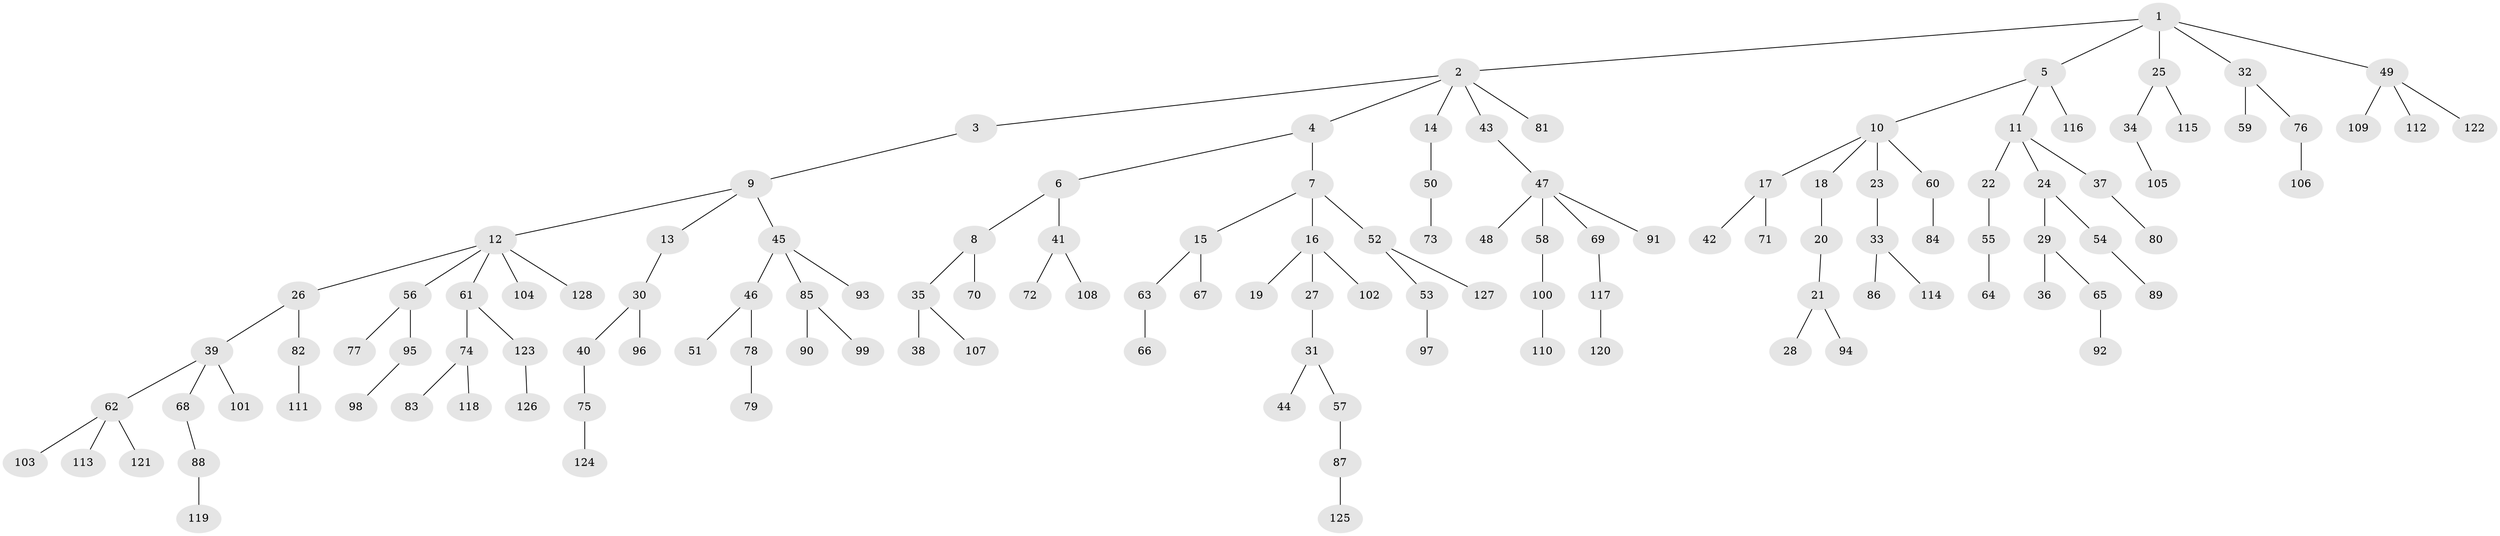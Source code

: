 // Generated by graph-tools (version 1.1) at 2025/53/03/09/25 04:53:12]
// undirected, 128 vertices, 127 edges
graph export_dot {
graph [start="1"]
  node [color=gray90,style=filled];
  1;
  2;
  3;
  4;
  5;
  6;
  7;
  8;
  9;
  10;
  11;
  12;
  13;
  14;
  15;
  16;
  17;
  18;
  19;
  20;
  21;
  22;
  23;
  24;
  25;
  26;
  27;
  28;
  29;
  30;
  31;
  32;
  33;
  34;
  35;
  36;
  37;
  38;
  39;
  40;
  41;
  42;
  43;
  44;
  45;
  46;
  47;
  48;
  49;
  50;
  51;
  52;
  53;
  54;
  55;
  56;
  57;
  58;
  59;
  60;
  61;
  62;
  63;
  64;
  65;
  66;
  67;
  68;
  69;
  70;
  71;
  72;
  73;
  74;
  75;
  76;
  77;
  78;
  79;
  80;
  81;
  82;
  83;
  84;
  85;
  86;
  87;
  88;
  89;
  90;
  91;
  92;
  93;
  94;
  95;
  96;
  97;
  98;
  99;
  100;
  101;
  102;
  103;
  104;
  105;
  106;
  107;
  108;
  109;
  110;
  111;
  112;
  113;
  114;
  115;
  116;
  117;
  118;
  119;
  120;
  121;
  122;
  123;
  124;
  125;
  126;
  127;
  128;
  1 -- 2;
  1 -- 5;
  1 -- 25;
  1 -- 32;
  1 -- 49;
  2 -- 3;
  2 -- 4;
  2 -- 14;
  2 -- 43;
  2 -- 81;
  3 -- 9;
  4 -- 6;
  4 -- 7;
  5 -- 10;
  5 -- 11;
  5 -- 116;
  6 -- 8;
  6 -- 41;
  7 -- 15;
  7 -- 16;
  7 -- 52;
  8 -- 35;
  8 -- 70;
  9 -- 12;
  9 -- 13;
  9 -- 45;
  10 -- 17;
  10 -- 18;
  10 -- 23;
  10 -- 60;
  11 -- 22;
  11 -- 24;
  11 -- 37;
  12 -- 26;
  12 -- 56;
  12 -- 61;
  12 -- 104;
  12 -- 128;
  13 -- 30;
  14 -- 50;
  15 -- 63;
  15 -- 67;
  16 -- 19;
  16 -- 27;
  16 -- 102;
  17 -- 42;
  17 -- 71;
  18 -- 20;
  20 -- 21;
  21 -- 28;
  21 -- 94;
  22 -- 55;
  23 -- 33;
  24 -- 29;
  24 -- 54;
  25 -- 34;
  25 -- 115;
  26 -- 39;
  26 -- 82;
  27 -- 31;
  29 -- 36;
  29 -- 65;
  30 -- 40;
  30 -- 96;
  31 -- 44;
  31 -- 57;
  32 -- 59;
  32 -- 76;
  33 -- 86;
  33 -- 114;
  34 -- 105;
  35 -- 38;
  35 -- 107;
  37 -- 80;
  39 -- 62;
  39 -- 68;
  39 -- 101;
  40 -- 75;
  41 -- 72;
  41 -- 108;
  43 -- 47;
  45 -- 46;
  45 -- 85;
  45 -- 93;
  46 -- 51;
  46 -- 78;
  47 -- 48;
  47 -- 58;
  47 -- 69;
  47 -- 91;
  49 -- 109;
  49 -- 112;
  49 -- 122;
  50 -- 73;
  52 -- 53;
  52 -- 127;
  53 -- 97;
  54 -- 89;
  55 -- 64;
  56 -- 77;
  56 -- 95;
  57 -- 87;
  58 -- 100;
  60 -- 84;
  61 -- 74;
  61 -- 123;
  62 -- 103;
  62 -- 113;
  62 -- 121;
  63 -- 66;
  65 -- 92;
  68 -- 88;
  69 -- 117;
  74 -- 83;
  74 -- 118;
  75 -- 124;
  76 -- 106;
  78 -- 79;
  82 -- 111;
  85 -- 90;
  85 -- 99;
  87 -- 125;
  88 -- 119;
  95 -- 98;
  100 -- 110;
  117 -- 120;
  123 -- 126;
}
